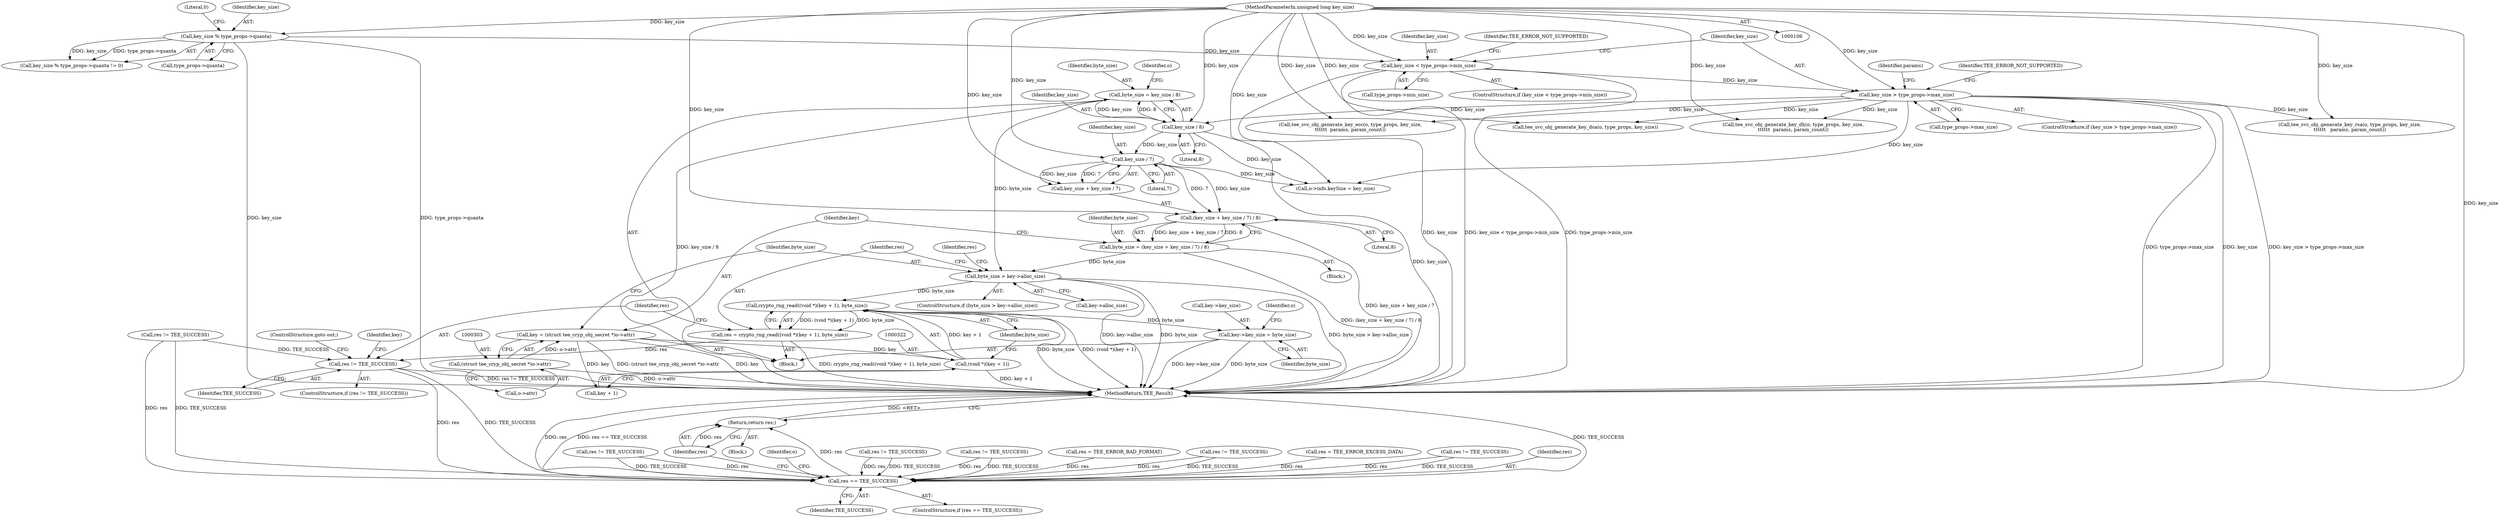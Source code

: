 digraph "0_optee_os_a637243270fc1faae16de059091795c32d86e65e_0@API" {
"1000320" [label="(Call,crypto_rng_read((void *)(key + 1), byte_size))"];
"1000321" [label="(Call,(void *)(key + 1))"];
"1000300" [label="(Call,key = (struct tee_cryp_obj_secret *)o->attr)"];
"1000302" [label="(Call,(struct tee_cryp_obj_secret *)o->attr)"];
"1000308" [label="(Call,byte_size > key->alloc_size)"];
"1000291" [label="(Call,byte_size = (key_size + key_size / 7) / 8)"];
"1000293" [label="(Call,(key_size + key_size / 7) / 8)"];
"1000296" [label="(Call,key_size / 7)"];
"1000271" [label="(Call,key_size / 8)"];
"1000206" [label="(Call,key_size > type_props->max_size)"];
"1000198" [label="(Call,key_size < type_props->min_size)"];
"1000189" [label="(Call,key_size % type_props->quanta)"];
"1000108" [label="(MethodParameterIn,unsigned long key_size)"];
"1000269" [label="(Call,byte_size = key_size / 8)"];
"1000318" [label="(Call,res = crypto_rng_read((void *)(key + 1), byte_size))"];
"1000328" [label="(Call,res != TEE_SUCCESS)"];
"1000416" [label="(Call,res == TEE_SUCCESS)"];
"1000434" [label="(Return,return res;)"];
"1000332" [label="(Call,key->key_size = byte_size)"];
"1000199" [label="(Identifier,key_size)"];
"1000271" [label="(Call,key_size / 8)"];
"1000206" [label="(Call,key_size > type_props->max_size)"];
"1000309" [label="(Identifier,byte_size)"];
"1000315" [label="(Identifier,res)"];
"1000307" [label="(ControlStructure,if (byte_size > key->alloc_size))"];
"1000294" [label="(Call,key_size + key_size / 7)"];
"1000258" [label="(Block,)"];
"1000205" [label="(ControlStructure,if (key_size > type_props->max_size))"];
"1000359" [label="(Call,res != TEE_SUCCESS)"];
"1000321" [label="(Call,(void *)(key + 1))"];
"1000194" [label="(Literal,0)"];
"1000248" [label="(Call,res != TEE_SUCCESS)"];
"1000396" [label="(Call,tee_svc_obj_generate_key_ecc(o, type_props, key_size,\n\t\t\t\t\t\t  params, param_count))"];
"1000198" [label="(Call,key_size < type_props->min_size)"];
"1000208" [label="(Call,type_props->max_size)"];
"1000436" [label="(MethodReturn,TEE_Result)"];
"1000191" [label="(Call,type_props->quanta)"];
"1000332" [label="(Call,key->key_size = byte_size)"];
"1000299" [label="(Literal,8)"];
"1000214" [label="(Identifier,params)"];
"1000319" [label="(Identifier,res)"];
"1000301" [label="(Identifier,key)"];
"1000212" [label="(Identifier,TEE_ERROR_NOT_SUPPORTED)"];
"1000367" [label="(Call,tee_svc_obj_generate_key_dsa(o, type_props, key_size))"];
"1000329" [label="(Identifier,res)"];
"1000423" [label="(Identifier,o)"];
"1000323" [label="(Call,key + 1)"];
"1000435" [label="(Identifier,res)"];
"1000197" [label="(ControlStructure,if (key_size < type_props->min_size))"];
"1000372" [label="(Call,res != TEE_SUCCESS)"];
"1000403" [label="(Call,res != TEE_SUCCESS)"];
"1000320" [label="(Call,crypto_rng_read((void *)(key + 1), byte_size))"];
"1000297" [label="(Identifier,key_size)"];
"1000331" [label="(ControlStructure,goto out;)"];
"1000330" [label="(Identifier,TEE_SUCCESS)"];
"1000302" [label="(Call,(struct tee_cryp_obj_secret *)o->attr)"];
"1000190" [label="(Identifier,key_size)"];
"1000304" [label="(Call,o->attr)"];
"1000270" [label="(Identifier,byte_size)"];
"1000409" [label="(Call,res = TEE_ERROR_BAD_FORMAT)"];
"1000333" [label="(Call,key->key_size)"];
"1000204" [label="(Identifier,TEE_ERROR_NOT_SUPPORTED)"];
"1000272" [label="(Identifier,key_size)"];
"1000326" [label="(Identifier,byte_size)"];
"1000279" [label="(Identifier,o)"];
"1000236" [label="(Call,res != TEE_SUCCESS)"];
"1000189" [label="(Call,key_size % type_props->quanta)"];
"1000336" [label="(Identifier,byte_size)"];
"1000314" [label="(Call,res = TEE_ERROR_EXCESS_DATA)"];
"1000200" [label="(Call,type_props->min_size)"];
"1000339" [label="(Identifier,o)"];
"1000387" [label="(Call,res != TEE_SUCCESS)"];
"1000300" [label="(Call,key = (struct tee_cryp_obj_secret *)o->attr)"];
"1000327" [label="(ControlStructure,if (res != TEE_SUCCESS))"];
"1000290" [label="(Block,)"];
"1000418" [label="(Identifier,TEE_SUCCESS)"];
"1000310" [label="(Call,key->alloc_size)"];
"1000415" [label="(ControlStructure,if (res == TEE_SUCCESS))"];
"1000417" [label="(Identifier,res)"];
"1000434" [label="(Return,return res;)"];
"1000416" [label="(Call,res == TEE_SUCCESS)"];
"1000291" [label="(Call,byte_size = (key_size + key_size / 7) / 8)"];
"1000269" [label="(Call,byte_size = key_size / 8)"];
"1000293" [label="(Call,(key_size + key_size / 7) / 8)"];
"1000308" [label="(Call,byte_size > key->alloc_size)"];
"1000292" [label="(Identifier,byte_size)"];
"1000298" [label="(Literal,7)"];
"1000318" [label="(Call,res = crypto_rng_read((void *)(key + 1), byte_size))"];
"1000108" [label="(MethodParameterIn,unsigned long key_size)"];
"1000296" [label="(Call,key_size / 7)"];
"1000420" [label="(Call,o->info.keySize = key_size)"];
"1000273" [label="(Literal,8)"];
"1000380" [label="(Call,tee_svc_obj_generate_key_dh(o, type_props, key_size,\n\t\t\t\t\t\t  params, param_count))"];
"1000328" [label="(Call,res != TEE_SUCCESS)"];
"1000188" [label="(Call,key_size % type_props->quanta != 0)"];
"1000111" [label="(Block,)"];
"1000352" [label="(Call,tee_svc_obj_generate_key_rsa(o, type_props, key_size,\n\t\t\t\t\t\t   params, param_count))"];
"1000334" [label="(Identifier,key)"];
"1000207" [label="(Identifier,key_size)"];
"1000320" -> "1000318"  [label="AST: "];
"1000320" -> "1000326"  [label="CFG: "];
"1000321" -> "1000320"  [label="AST: "];
"1000326" -> "1000320"  [label="AST: "];
"1000318" -> "1000320"  [label="CFG: "];
"1000320" -> "1000436"  [label="DDG: byte_size"];
"1000320" -> "1000436"  [label="DDG: (void *)(key + 1)"];
"1000320" -> "1000318"  [label="DDG: (void *)(key + 1)"];
"1000320" -> "1000318"  [label="DDG: byte_size"];
"1000321" -> "1000320"  [label="DDG: key + 1"];
"1000308" -> "1000320"  [label="DDG: byte_size"];
"1000320" -> "1000332"  [label="DDG: byte_size"];
"1000321" -> "1000323"  [label="CFG: "];
"1000322" -> "1000321"  [label="AST: "];
"1000323" -> "1000321"  [label="AST: "];
"1000326" -> "1000321"  [label="CFG: "];
"1000321" -> "1000436"  [label="DDG: key + 1"];
"1000300" -> "1000321"  [label="DDG: key"];
"1000300" -> "1000258"  [label="AST: "];
"1000300" -> "1000302"  [label="CFG: "];
"1000301" -> "1000300"  [label="AST: "];
"1000302" -> "1000300"  [label="AST: "];
"1000309" -> "1000300"  [label="CFG: "];
"1000300" -> "1000436"  [label="DDG: key"];
"1000300" -> "1000436"  [label="DDG: (struct tee_cryp_obj_secret *)o->attr"];
"1000302" -> "1000300"  [label="DDG: o->attr"];
"1000300" -> "1000323"  [label="DDG: key"];
"1000302" -> "1000304"  [label="CFG: "];
"1000303" -> "1000302"  [label="AST: "];
"1000304" -> "1000302"  [label="AST: "];
"1000302" -> "1000436"  [label="DDG: o->attr"];
"1000308" -> "1000307"  [label="AST: "];
"1000308" -> "1000310"  [label="CFG: "];
"1000309" -> "1000308"  [label="AST: "];
"1000310" -> "1000308"  [label="AST: "];
"1000315" -> "1000308"  [label="CFG: "];
"1000319" -> "1000308"  [label="CFG: "];
"1000308" -> "1000436"  [label="DDG: key->alloc_size"];
"1000308" -> "1000436"  [label="DDG: byte_size"];
"1000308" -> "1000436"  [label="DDG: byte_size > key->alloc_size"];
"1000291" -> "1000308"  [label="DDG: byte_size"];
"1000269" -> "1000308"  [label="DDG: byte_size"];
"1000291" -> "1000290"  [label="AST: "];
"1000291" -> "1000293"  [label="CFG: "];
"1000292" -> "1000291"  [label="AST: "];
"1000293" -> "1000291"  [label="AST: "];
"1000301" -> "1000291"  [label="CFG: "];
"1000291" -> "1000436"  [label="DDG: (key_size + key_size / 7) / 8"];
"1000293" -> "1000291"  [label="DDG: key_size + key_size / 7"];
"1000293" -> "1000291"  [label="DDG: 8"];
"1000293" -> "1000299"  [label="CFG: "];
"1000294" -> "1000293"  [label="AST: "];
"1000299" -> "1000293"  [label="AST: "];
"1000293" -> "1000436"  [label="DDG: key_size + key_size / 7"];
"1000296" -> "1000293"  [label="DDG: key_size"];
"1000296" -> "1000293"  [label="DDG: 7"];
"1000108" -> "1000293"  [label="DDG: key_size"];
"1000296" -> "1000294"  [label="AST: "];
"1000296" -> "1000298"  [label="CFG: "];
"1000297" -> "1000296"  [label="AST: "];
"1000298" -> "1000296"  [label="AST: "];
"1000294" -> "1000296"  [label="CFG: "];
"1000296" -> "1000294"  [label="DDG: key_size"];
"1000296" -> "1000294"  [label="DDG: 7"];
"1000271" -> "1000296"  [label="DDG: key_size"];
"1000108" -> "1000296"  [label="DDG: key_size"];
"1000296" -> "1000420"  [label="DDG: key_size"];
"1000271" -> "1000269"  [label="AST: "];
"1000271" -> "1000273"  [label="CFG: "];
"1000272" -> "1000271"  [label="AST: "];
"1000273" -> "1000271"  [label="AST: "];
"1000269" -> "1000271"  [label="CFG: "];
"1000271" -> "1000436"  [label="DDG: key_size"];
"1000271" -> "1000269"  [label="DDG: key_size"];
"1000271" -> "1000269"  [label="DDG: 8"];
"1000206" -> "1000271"  [label="DDG: key_size"];
"1000108" -> "1000271"  [label="DDG: key_size"];
"1000271" -> "1000420"  [label="DDG: key_size"];
"1000206" -> "1000205"  [label="AST: "];
"1000206" -> "1000208"  [label="CFG: "];
"1000207" -> "1000206"  [label="AST: "];
"1000208" -> "1000206"  [label="AST: "];
"1000212" -> "1000206"  [label="CFG: "];
"1000214" -> "1000206"  [label="CFG: "];
"1000206" -> "1000436"  [label="DDG: key_size > type_props->max_size"];
"1000206" -> "1000436"  [label="DDG: type_props->max_size"];
"1000206" -> "1000436"  [label="DDG: key_size"];
"1000198" -> "1000206"  [label="DDG: key_size"];
"1000108" -> "1000206"  [label="DDG: key_size"];
"1000206" -> "1000352"  [label="DDG: key_size"];
"1000206" -> "1000367"  [label="DDG: key_size"];
"1000206" -> "1000380"  [label="DDG: key_size"];
"1000206" -> "1000396"  [label="DDG: key_size"];
"1000206" -> "1000420"  [label="DDG: key_size"];
"1000198" -> "1000197"  [label="AST: "];
"1000198" -> "1000200"  [label="CFG: "];
"1000199" -> "1000198"  [label="AST: "];
"1000200" -> "1000198"  [label="AST: "];
"1000204" -> "1000198"  [label="CFG: "];
"1000207" -> "1000198"  [label="CFG: "];
"1000198" -> "1000436"  [label="DDG: type_props->min_size"];
"1000198" -> "1000436"  [label="DDG: key_size"];
"1000198" -> "1000436"  [label="DDG: key_size < type_props->min_size"];
"1000189" -> "1000198"  [label="DDG: key_size"];
"1000108" -> "1000198"  [label="DDG: key_size"];
"1000189" -> "1000188"  [label="AST: "];
"1000189" -> "1000191"  [label="CFG: "];
"1000190" -> "1000189"  [label="AST: "];
"1000191" -> "1000189"  [label="AST: "];
"1000194" -> "1000189"  [label="CFG: "];
"1000189" -> "1000436"  [label="DDG: key_size"];
"1000189" -> "1000436"  [label="DDG: type_props->quanta"];
"1000189" -> "1000188"  [label="DDG: key_size"];
"1000189" -> "1000188"  [label="DDG: type_props->quanta"];
"1000108" -> "1000189"  [label="DDG: key_size"];
"1000108" -> "1000106"  [label="AST: "];
"1000108" -> "1000436"  [label="DDG: key_size"];
"1000108" -> "1000294"  [label="DDG: key_size"];
"1000108" -> "1000352"  [label="DDG: key_size"];
"1000108" -> "1000367"  [label="DDG: key_size"];
"1000108" -> "1000380"  [label="DDG: key_size"];
"1000108" -> "1000396"  [label="DDG: key_size"];
"1000108" -> "1000420"  [label="DDG: key_size"];
"1000269" -> "1000258"  [label="AST: "];
"1000270" -> "1000269"  [label="AST: "];
"1000279" -> "1000269"  [label="CFG: "];
"1000269" -> "1000436"  [label="DDG: key_size / 8"];
"1000318" -> "1000258"  [label="AST: "];
"1000319" -> "1000318"  [label="AST: "];
"1000329" -> "1000318"  [label="CFG: "];
"1000318" -> "1000436"  [label="DDG: crypto_rng_read((void *)(key + 1), byte_size)"];
"1000318" -> "1000328"  [label="DDG: res"];
"1000328" -> "1000327"  [label="AST: "];
"1000328" -> "1000330"  [label="CFG: "];
"1000329" -> "1000328"  [label="AST: "];
"1000330" -> "1000328"  [label="AST: "];
"1000331" -> "1000328"  [label="CFG: "];
"1000334" -> "1000328"  [label="CFG: "];
"1000328" -> "1000436"  [label="DDG: res != TEE_SUCCESS"];
"1000248" -> "1000328"  [label="DDG: TEE_SUCCESS"];
"1000328" -> "1000416"  [label="DDG: res"];
"1000328" -> "1000416"  [label="DDG: TEE_SUCCESS"];
"1000416" -> "1000415"  [label="AST: "];
"1000416" -> "1000418"  [label="CFG: "];
"1000417" -> "1000416"  [label="AST: "];
"1000418" -> "1000416"  [label="AST: "];
"1000423" -> "1000416"  [label="CFG: "];
"1000435" -> "1000416"  [label="CFG: "];
"1000416" -> "1000436"  [label="DDG: res == TEE_SUCCESS"];
"1000416" -> "1000436"  [label="DDG: TEE_SUCCESS"];
"1000416" -> "1000436"  [label="DDG: res"];
"1000403" -> "1000416"  [label="DDG: res"];
"1000403" -> "1000416"  [label="DDG: TEE_SUCCESS"];
"1000387" -> "1000416"  [label="DDG: res"];
"1000387" -> "1000416"  [label="DDG: TEE_SUCCESS"];
"1000372" -> "1000416"  [label="DDG: res"];
"1000372" -> "1000416"  [label="DDG: TEE_SUCCESS"];
"1000409" -> "1000416"  [label="DDG: res"];
"1000359" -> "1000416"  [label="DDG: res"];
"1000359" -> "1000416"  [label="DDG: TEE_SUCCESS"];
"1000248" -> "1000416"  [label="DDG: res"];
"1000248" -> "1000416"  [label="DDG: TEE_SUCCESS"];
"1000236" -> "1000416"  [label="DDG: res"];
"1000236" -> "1000416"  [label="DDG: TEE_SUCCESS"];
"1000314" -> "1000416"  [label="DDG: res"];
"1000416" -> "1000434"  [label="DDG: res"];
"1000434" -> "1000111"  [label="AST: "];
"1000434" -> "1000435"  [label="CFG: "];
"1000435" -> "1000434"  [label="AST: "];
"1000436" -> "1000434"  [label="CFG: "];
"1000434" -> "1000436"  [label="DDG: <RET>"];
"1000435" -> "1000434"  [label="DDG: res"];
"1000332" -> "1000258"  [label="AST: "];
"1000332" -> "1000336"  [label="CFG: "];
"1000333" -> "1000332"  [label="AST: "];
"1000336" -> "1000332"  [label="AST: "];
"1000339" -> "1000332"  [label="CFG: "];
"1000332" -> "1000436"  [label="DDG: key->key_size"];
"1000332" -> "1000436"  [label="DDG: byte_size"];
}
